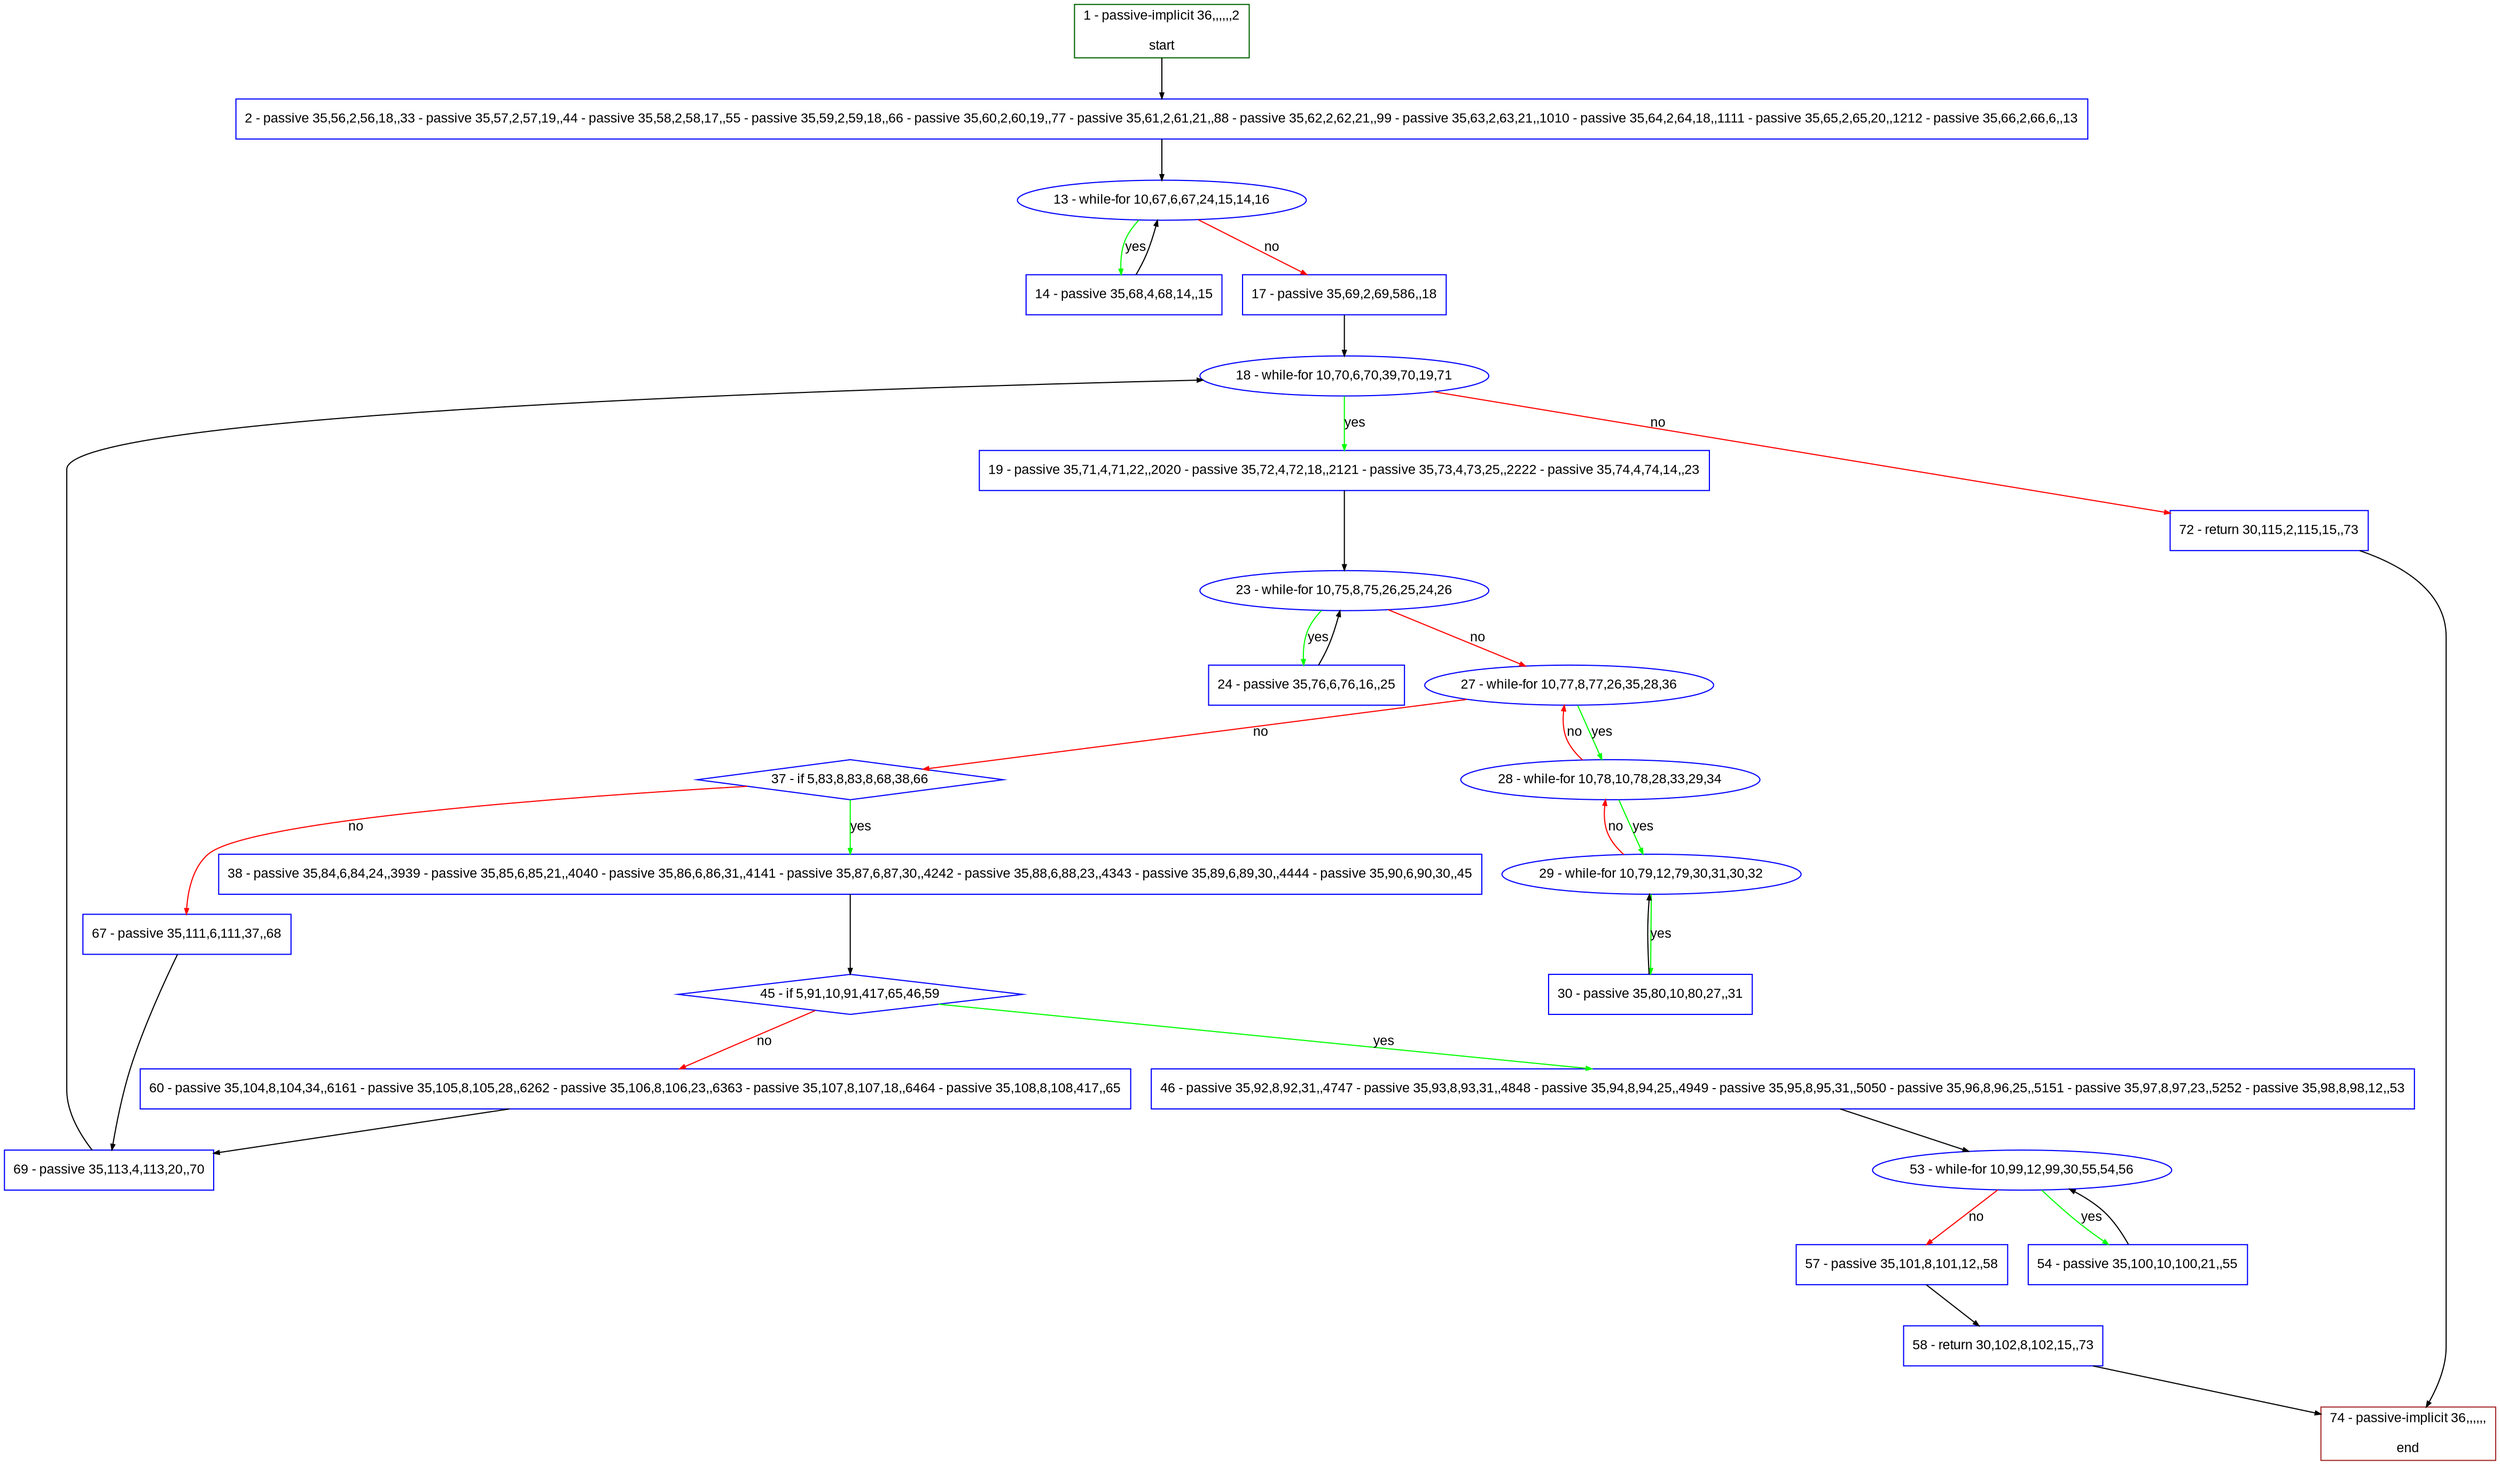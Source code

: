 digraph "" {
  graph [pack="true", label="", fontsize="12", packmode="clust", fontname="Arial", fillcolor="#FFFFCC", bgcolor="white", style="rounded,filled", compound="true"];
  node [node_initialized="no", label="", color="grey", fontsize="12", fillcolor="white", fontname="Arial", style="filled", shape="rectangle", compound="true", fixedsize="false"];
  edge [fontcolor="black", arrowhead="normal", arrowtail="none", arrowsize="0.5", ltail="", label="", color="black", fontsize="12", lhead="", fontname="Arial", dir="forward", compound="true"];
  __N1 [label="2 - passive 35,56,2,56,18,,33 - passive 35,57,2,57,19,,44 - passive 35,58,2,58,17,,55 - passive 35,59,2,59,18,,66 - passive 35,60,2,60,19,,77 - passive 35,61,2,61,21,,88 - passive 35,62,2,62,21,,99 - passive 35,63,2,63,21,,1010 - passive 35,64,2,64,18,,1111 - passive 35,65,2,65,20,,1212 - passive 35,66,2,66,6,,13", color="#0000ff", fillcolor="#ffffff", style="filled", shape="box"];
  __N2 [label="1 - passive-implicit 36,,,,,,2\n\nstart", color="#006400", fillcolor="#ffffff", style="filled", shape="box"];
  __N3 [label="13 - while-for 10,67,6,67,24,15,14,16", color="#0000ff", fillcolor="#ffffff", style="filled", shape="oval"];
  __N4 [label="14 - passive 35,68,4,68,14,,15", color="#0000ff", fillcolor="#ffffff", style="filled", shape="box"];
  __N5 [label="17 - passive 35,69,2,69,586,,18", color="#0000ff", fillcolor="#ffffff", style="filled", shape="box"];
  __N6 [label="18 - while-for 10,70,6,70,39,70,19,71", color="#0000ff", fillcolor="#ffffff", style="filled", shape="oval"];
  __N7 [label="19 - passive 35,71,4,71,22,,2020 - passive 35,72,4,72,18,,2121 - passive 35,73,4,73,25,,2222 - passive 35,74,4,74,14,,23", color="#0000ff", fillcolor="#ffffff", style="filled", shape="box"];
  __N8 [label="72 - return 30,115,2,115,15,,73", color="#0000ff", fillcolor="#ffffff", style="filled", shape="box"];
  __N9 [label="23 - while-for 10,75,8,75,26,25,24,26", color="#0000ff", fillcolor="#ffffff", style="filled", shape="oval"];
  __N10 [label="24 - passive 35,76,6,76,16,,25", color="#0000ff", fillcolor="#ffffff", style="filled", shape="box"];
  __N11 [label="27 - while-for 10,77,8,77,26,35,28,36", color="#0000ff", fillcolor="#ffffff", style="filled", shape="oval"];
  __N12 [label="28 - while-for 10,78,10,78,28,33,29,34", color="#0000ff", fillcolor="#ffffff", style="filled", shape="oval"];
  __N13 [label="37 - if 5,83,8,83,8,68,38,66", color="#0000ff", fillcolor="#ffffff", style="filled", shape="diamond"];
  __N14 [label="29 - while-for 10,79,12,79,30,31,30,32", color="#0000ff", fillcolor="#ffffff", style="filled", shape="oval"];
  __N15 [label="30 - passive 35,80,10,80,27,,31", color="#0000ff", fillcolor="#ffffff", style="filled", shape="box"];
  __N16 [label="38 - passive 35,84,6,84,24,,3939 - passive 35,85,6,85,21,,4040 - passive 35,86,6,86,31,,4141 - passive 35,87,6,87,30,,4242 - passive 35,88,6,88,23,,4343 - passive 35,89,6,89,30,,4444 - passive 35,90,6,90,30,,45", color="#0000ff", fillcolor="#ffffff", style="filled", shape="box"];
  __N17 [label="67 - passive 35,111,6,111,37,,68", color="#0000ff", fillcolor="#ffffff", style="filled", shape="box"];
  __N18 [label="45 - if 5,91,10,91,417,65,46,59", color="#0000ff", fillcolor="#ffffff", style="filled", shape="diamond"];
  __N19 [label="46 - passive 35,92,8,92,31,,4747 - passive 35,93,8,93,31,,4848 - passive 35,94,8,94,25,,4949 - passive 35,95,8,95,31,,5050 - passive 35,96,8,96,25,,5151 - passive 35,97,8,97,23,,5252 - passive 35,98,8,98,12,,53", color="#0000ff", fillcolor="#ffffff", style="filled", shape="box"];
  __N20 [label="60 - passive 35,104,8,104,34,,6161 - passive 35,105,8,105,28,,6262 - passive 35,106,8,106,23,,6363 - passive 35,107,8,107,18,,6464 - passive 35,108,8,108,417,,65", color="#0000ff", fillcolor="#ffffff", style="filled", shape="box"];
  __N21 [label="53 - while-for 10,99,12,99,30,55,54,56", color="#0000ff", fillcolor="#ffffff", style="filled", shape="oval"];
  __N22 [label="54 - passive 35,100,10,100,21,,55", color="#0000ff", fillcolor="#ffffff", style="filled", shape="box"];
  __N23 [label="57 - passive 35,101,8,101,12,,58", color="#0000ff", fillcolor="#ffffff", style="filled", shape="box"];
  __N24 [label="58 - return 30,102,8,102,15,,73", color="#0000ff", fillcolor="#ffffff", style="filled", shape="box"];
  __N25 [label="74 - passive-implicit 36,,,,,,\n\nend", color="#a52a2a", fillcolor="#ffffff", style="filled", shape="box"];
  __N26 [label="69 - passive 35,113,4,113,20,,70", color="#0000ff", fillcolor="#ffffff", style="filled", shape="box"];
  __N2 -> __N1 [arrowhead="normal", arrowtail="none", color="#000000", label="", dir="forward"];
  __N1 -> __N3 [arrowhead="normal", arrowtail="none", color="#000000", label="", dir="forward"];
  __N3 -> __N4 [arrowhead="normal", arrowtail="none", color="#00ff00", label="yes", dir="forward"];
  __N4 -> __N3 [arrowhead="normal", arrowtail="none", color="#000000", label="", dir="forward"];
  __N3 -> __N5 [arrowhead="normal", arrowtail="none", color="#ff0000", label="no", dir="forward"];
  __N5 -> __N6 [arrowhead="normal", arrowtail="none", color="#000000", label="", dir="forward"];
  __N6 -> __N7 [arrowhead="normal", arrowtail="none", color="#00ff00", label="yes", dir="forward"];
  __N6 -> __N8 [arrowhead="normal", arrowtail="none", color="#ff0000", label="no", dir="forward"];
  __N7 -> __N9 [arrowhead="normal", arrowtail="none", color="#000000", label="", dir="forward"];
  __N9 -> __N10 [arrowhead="normal", arrowtail="none", color="#00ff00", label="yes", dir="forward"];
  __N10 -> __N9 [arrowhead="normal", arrowtail="none", color="#000000", label="", dir="forward"];
  __N9 -> __N11 [arrowhead="normal", arrowtail="none", color="#ff0000", label="no", dir="forward"];
  __N11 -> __N12 [arrowhead="normal", arrowtail="none", color="#00ff00", label="yes", dir="forward"];
  __N12 -> __N11 [arrowhead="normal", arrowtail="none", color="#ff0000", label="no", dir="forward"];
  __N11 -> __N13 [arrowhead="normal", arrowtail="none", color="#ff0000", label="no", dir="forward"];
  __N12 -> __N14 [arrowhead="normal", arrowtail="none", color="#00ff00", label="yes", dir="forward"];
  __N14 -> __N12 [arrowhead="normal", arrowtail="none", color="#ff0000", label="no", dir="forward"];
  __N14 -> __N15 [arrowhead="normal", arrowtail="none", color="#00ff00", label="yes", dir="forward"];
  __N15 -> __N14 [arrowhead="normal", arrowtail="none", color="#000000", label="", dir="forward"];
  __N13 -> __N16 [arrowhead="normal", arrowtail="none", color="#00ff00", label="yes", dir="forward"];
  __N13 -> __N17 [arrowhead="normal", arrowtail="none", color="#ff0000", label="no", dir="forward"];
  __N16 -> __N18 [arrowhead="normal", arrowtail="none", color="#000000", label="", dir="forward"];
  __N18 -> __N19 [arrowhead="normal", arrowtail="none", color="#00ff00", label="yes", dir="forward"];
  __N18 -> __N20 [arrowhead="normal", arrowtail="none", color="#ff0000", label="no", dir="forward"];
  __N19 -> __N21 [arrowhead="normal", arrowtail="none", color="#000000", label="", dir="forward"];
  __N21 -> __N22 [arrowhead="normal", arrowtail="none", color="#00ff00", label="yes", dir="forward"];
  __N22 -> __N21 [arrowhead="normal", arrowtail="none", color="#000000", label="", dir="forward"];
  __N21 -> __N23 [arrowhead="normal", arrowtail="none", color="#ff0000", label="no", dir="forward"];
  __N23 -> __N24 [arrowhead="normal", arrowtail="none", color="#000000", label="", dir="forward"];
  __N24 -> __N25 [arrowhead="normal", arrowtail="none", color="#000000", label="", dir="forward"];
  __N20 -> __N26 [arrowhead="normal", arrowtail="none", color="#000000", label="", dir="forward"];
  __N17 -> __N26 [arrowhead="normal", arrowtail="none", color="#000000", label="", dir="forward"];
  __N26 -> __N6 [arrowhead="normal", arrowtail="none", color="#000000", label="", dir="forward"];
  __N8 -> __N25 [arrowhead="normal", arrowtail="none", color="#000000", label="", dir="forward"];
}
